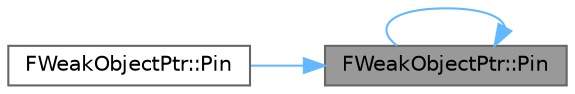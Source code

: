 digraph "FWeakObjectPtr::Pin"
{
 // INTERACTIVE_SVG=YES
 // LATEX_PDF_SIZE
  bgcolor="transparent";
  edge [fontname=Helvetica,fontsize=10,labelfontname=Helvetica,labelfontsize=10];
  node [fontname=Helvetica,fontsize=10,shape=box,height=0.2,width=0.4];
  rankdir="RL";
  Node1 [id="Node000001",label="FWeakObjectPtr::Pin",height=0.2,width=0.4,color="gray40", fillcolor="grey60", style="filled", fontcolor="black",tooltip="Get a strong object ptr to the weak pointer."];
  Node1 -> Node2 [id="edge1_Node000001_Node000002",dir="back",color="steelblue1",style="solid",tooltip=" "];
  Node2 [id="Node000002",label="FWeakObjectPtr::Pin",height=0.2,width=0.4,color="grey40", fillcolor="white", style="filled",URL="$d2/dbe/structFWeakObjectPtr.html#a2fb0fa7202041a655922502a5d3eca46",tooltip="Get a strong object ptr to the weak pointer."];
  Node1 -> Node1 [id="edge2_Node000001_Node000001",dir="back",color="steelblue1",style="solid",tooltip=" "];
}
